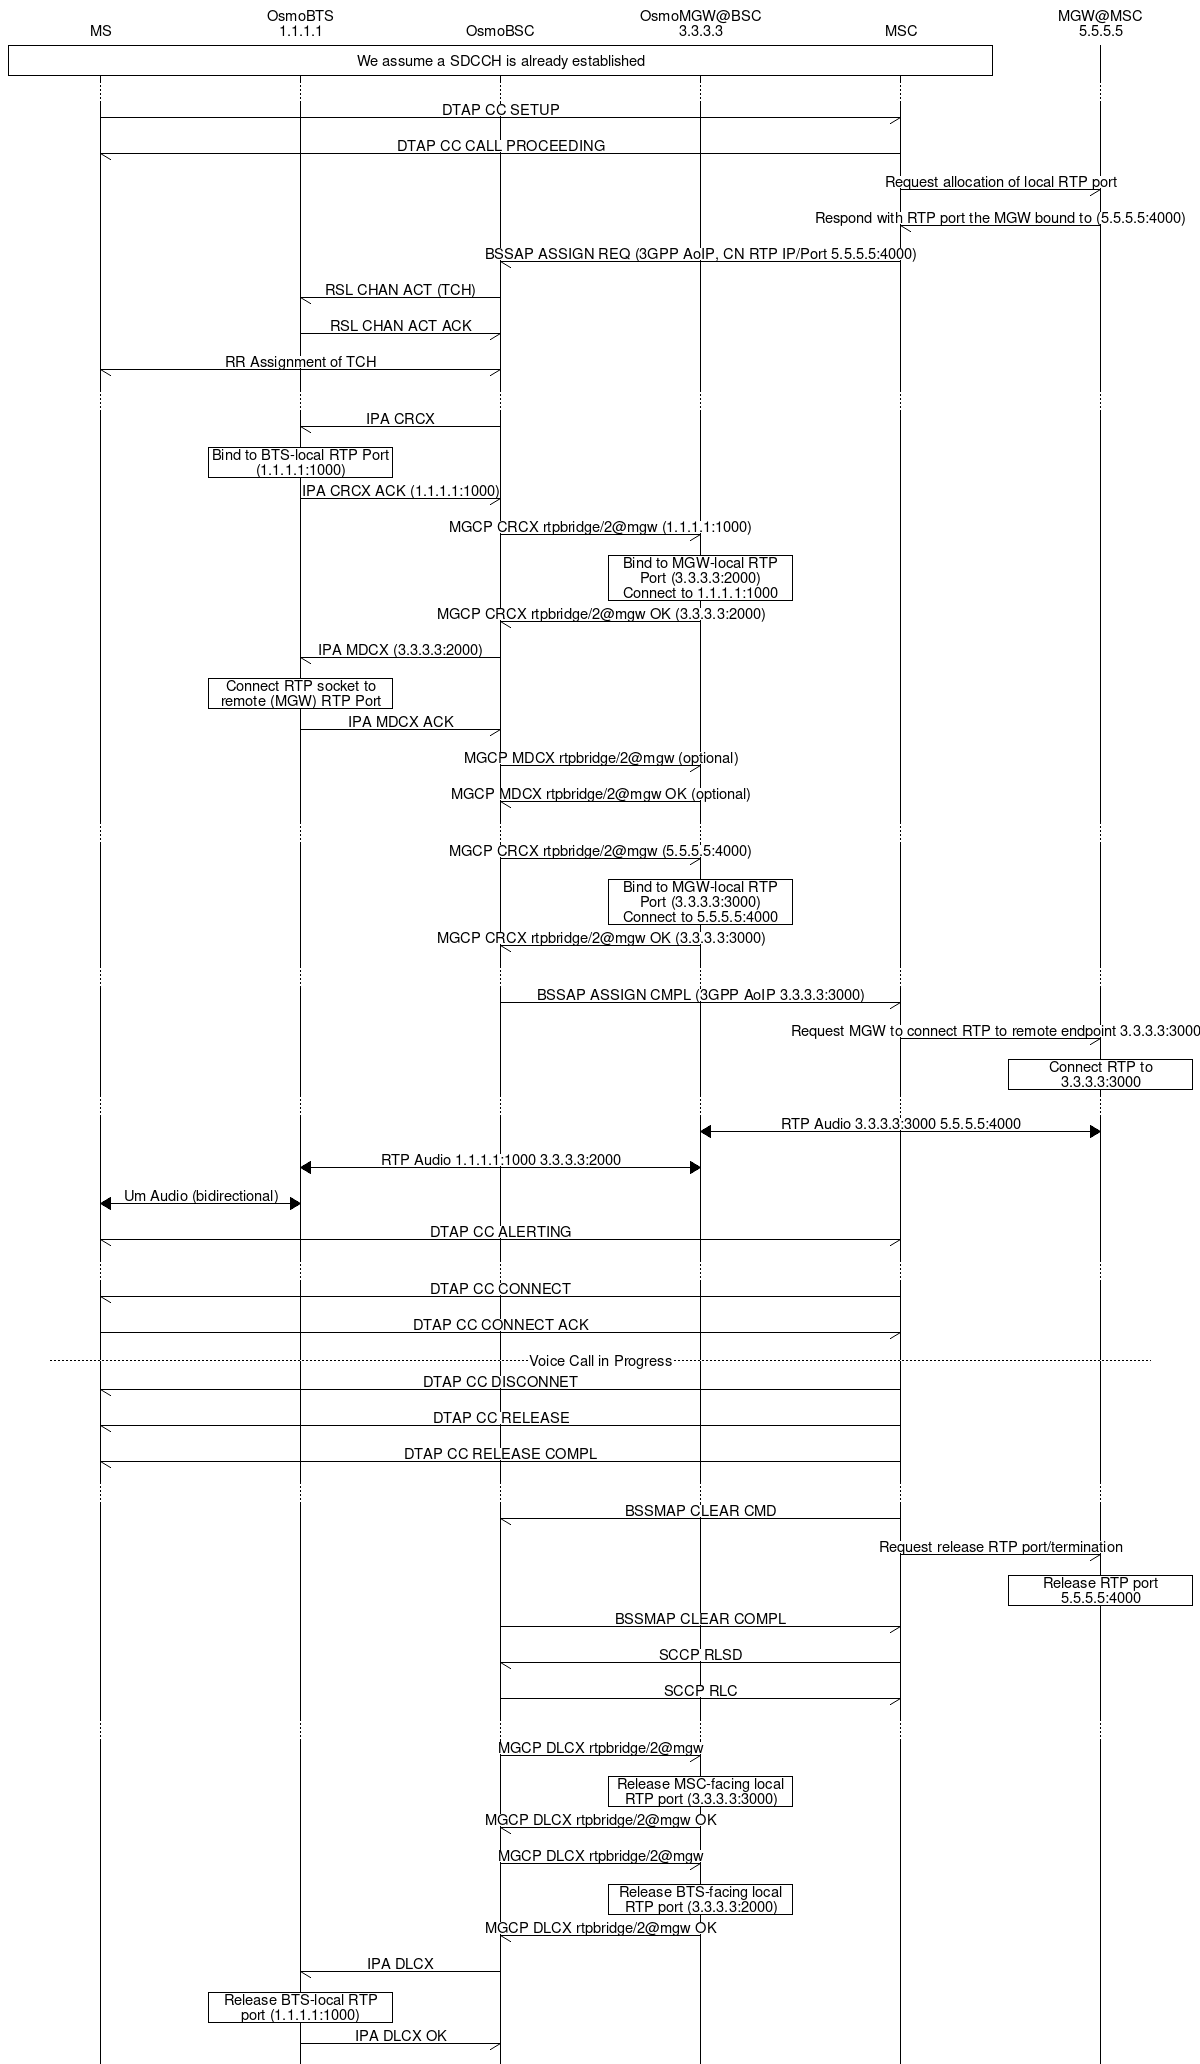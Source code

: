 # MO-Call with OsmoBTS + OsmoBSC with true 3GPP AoIP
msc {
	hscale=2;
	ms [label="MS"], bts [label="OsmoBTS\n1.1.1.1"], bsc[label="OsmoBSC"], mgcp[label="OsmoMGW@BSC\n3.3.3.3"], m_sc[label="MSC"], mgw_m[label="MGW@MSC\n5.5.5.5"];

	ms box m_sc	[label="We assume a SDCCH is already established"];
	...;

	ms -> m_sc	[label="DTAP CC SETUP"];
	ms <- m_sc	[label="DTAP CC CALL PROCEEDING"];

	m_sc -> mgw_m	[label="Request allocation of local RTP port"];
	m_sc <- mgw_m	[label="Respond with RTP port the MGW bound to (5.5.5.5:4000)"];
	bsc <- m_sc 	[label="BSSAP ASSIGN REQ (3GPP AoIP, CN RTP IP/Port 5.5.5.5:4000)"];
	bts <- bsc 	[label="RSL CHAN ACT (TCH)"];
	bts -> bsc 	[label="RSL CHAN ACT ACK"];
	ms <-> bsc	[label="RR Assignment of TCH"];
	...;

	# connect BTS RTP with BSC-MGW RTP
	bts <- bsc	[label="IPA CRCX"];
	bts box bts	[label="Bind to BTS-local RTP Port (1.1.1.1:1000)"];
	bts -> bsc	[label="IPA CRCX ACK (1.1.1.1:1000)"];
	bsc -> mgcp	[label="MGCP CRCX rtpbridge/2@mgw (1.1.1.1:1000)"];
	mgcp box mgcp	[label="Bind to MGW-local RTP Port (3.3.3.3:2000)\nConnect to 1.1.1.1:1000"];
	bsc <- mgcp	[label="MGCP CRCX rtpbridge/2@mgw OK (3.3.3.3:2000)"];
	bts <- bsc	[label="IPA MDCX (3.3.3.3:2000)"];
	bts box bts	[label="Connect RTP socket to remote (MGW) RTP Port"];
	bts -> bsc	[label="IPA MDCX ACK"];
	bsc -> mgcp	[label="MGCP MDCX rtpbridge/2@mgw (optional)"];
	bsc <- mgcp	[label="MGCP MDCX rtpbridge/2@mgw OK (optional)"];
	...;

	mgcp <- bsc	[label="MGCP CRCX rtpbridge/2@mgw (5.5.5.5:4000)"];
	mgcp box mgcp	[label="Bind to MGW-local RTP Port (3.3.3.3:3000)\nConnect to 5.5.5.5:4000"];
	mgcp -> bsc	[label="MGCP CRCX rtpbridge/2@mgw OK (3.3.3.3:3000)"];
	...;

	bsc -> m_sc	[label="BSSAP ASSIGN CMPL (3GPP AoIP 3.3.3.3:3000)"];
	m_sc -> mgw_m	[label="Request MGW to connect RTP to remote endpoint 3.3.3.3:3000"];
	mgw_m box mgw_m [label="Connect RTP to 3.3.3.3:3000"];
	...;

	mgcp <=> mgw_m	[label="RTP Audio 3.3.3.3:3000 5.5.5.5:4000"];
	bts <=> mgcp	[label="RTP Audio 1.1.1.1:1000 3.3.3.3:2000"];
	ms <=> bts	[label="Um Audio (bidirectional)"];
	ms <-> m_sc	[label="DTAP CC ALERTING"];
	...;

	ms <- m_sc	[label="DTAP CC CONNECT"];
	ms -> m_sc	[label="DTAP CC CONNECT ACK"];
	---		[label="Voice Call in Progress"];
	ms <- m_sc	[label="DTAP CC DISCONNET"];
	ms <- m_sc	[label="DTAP CC RELEASE"];
	ms <- m_sc	[label="DTAP CC RELEASE COMPL"];
	...;
	bsc <- m_sc	[label="BSSMAP CLEAR CMD"];
	m_sc -> mgw_m	[label="Request release RTP port/termination"];
	mgw_m box mgw_m	[label="Release RTP port 5.5.5.5:4000"];
	bsc -> m_sc	[label="BSSMAP CLEAR COMPL"];
	bsc <- m_sc	[label="SCCP RLSD"];
	bsc -> m_sc	[label="SCCP RLC"];
	...;
	mgcp <- bsc	[label="MGCP DLCX rtpbridge/2@mgw"];
	mgcp box mgcp	[label="Release MSC-facing local RTP port (3.3.3.3:3000)"];
	mgcp -> bsc	[label="MGCP DLCX rtpbridge/2@mgw OK"];

	mgcp <- bsc	[label="MGCP DLCX rtpbridge/2@mgw"];
	mgcp box mgcp	[label="Release BTS-facing local RTP port (3.3.3.3:2000)"];
	mgcp -> bsc	[label="MGCP DLCX rtpbridge/2@mgw OK"];

	bts <- bsc	[label="IPA DLCX"];
	bts box bts	[label="Release BTS-local RTP port (1.1.1.1:1000)"];
	bts -> bsc	[label="IPA DLCX OK"];
}

